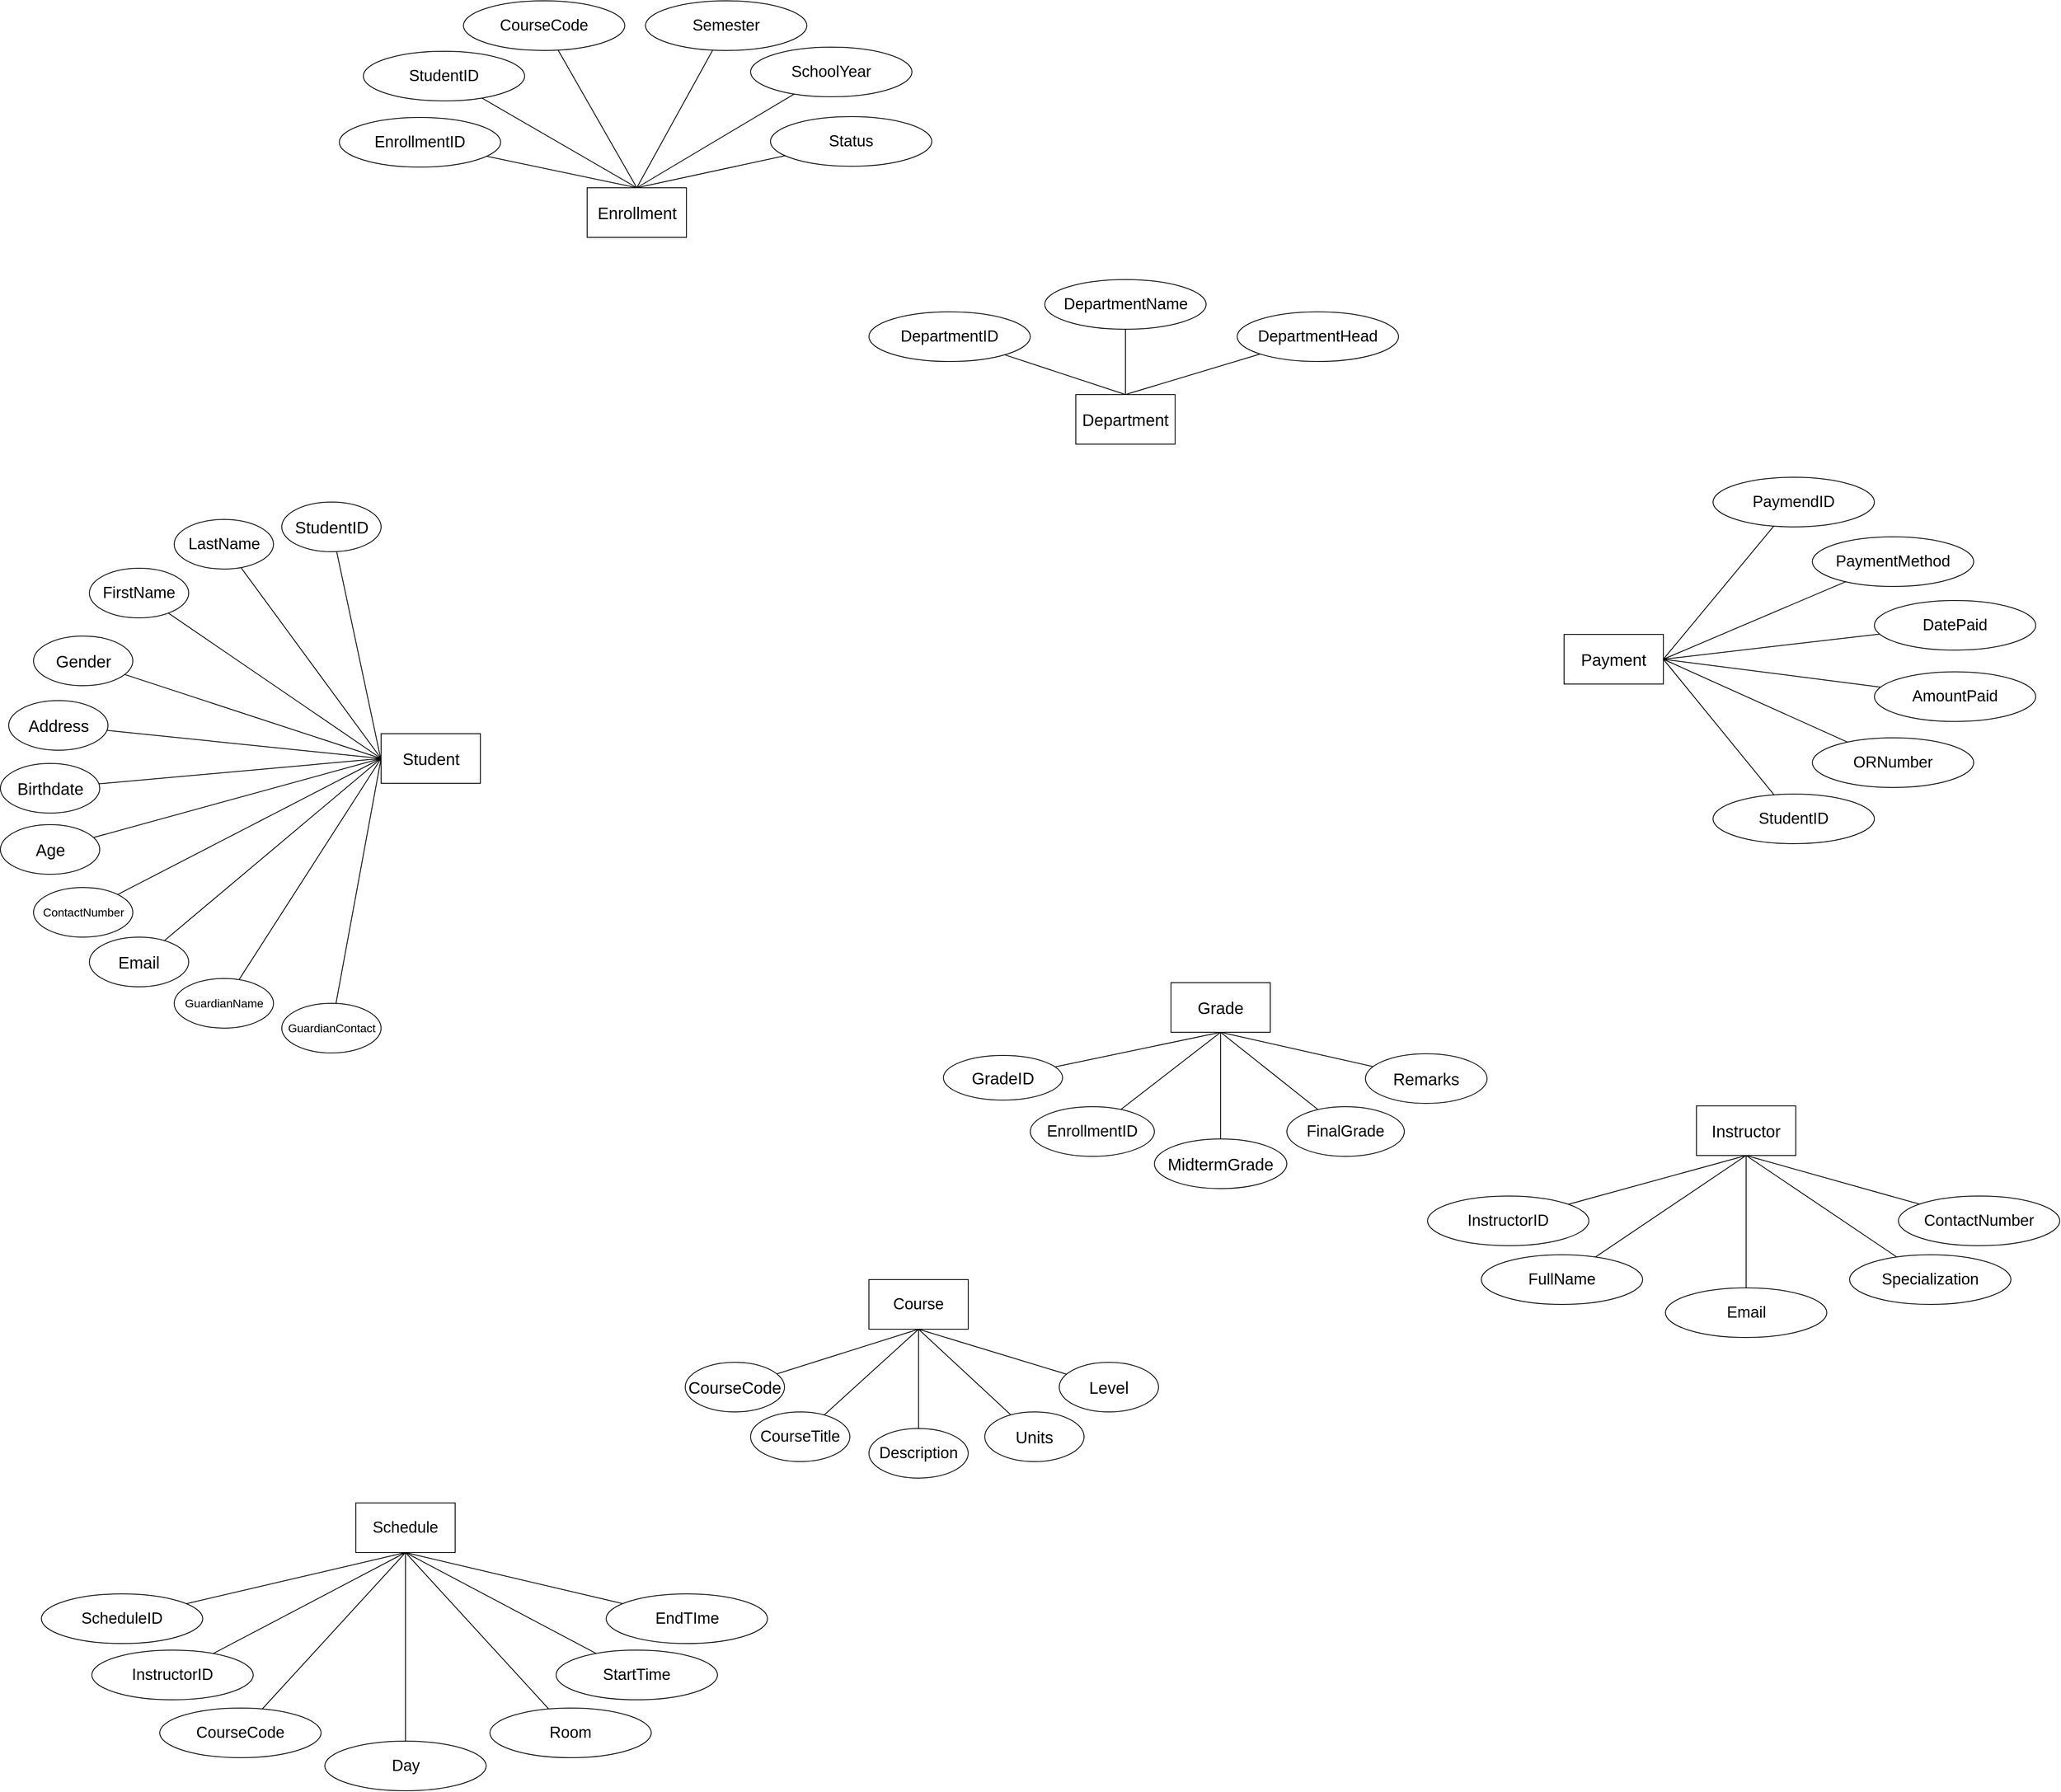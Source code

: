 <mxfile version="28.2.2">
  <diagram name="Page-1" id="AGJRzT_OhnzU_PfbtV0n">
    <mxGraphModel dx="3784" dy="2338" grid="1" gridSize="10" guides="1" tooltips="1" connect="1" arrows="1" fold="1" page="1" pageScale="1" pageWidth="850" pageHeight="1100" math="0" shadow="0">
      <root>
        <mxCell id="0" />
        <mxCell id="1" parent="0" />
        <mxCell id="HV2ZFBBPWrTVuAOWlXsi-6" value="Payment" style="rounded=0;whiteSpace=wrap;html=1;fontSize=20;" parent="1" vertex="1">
          <mxGeometry x="820" y="130" width="120" height="60" as="geometry" />
        </mxCell>
        <mxCell id="HV2ZFBBPWrTVuAOWlXsi-8" value="Grade" style="rounded=0;whiteSpace=wrap;html=1;fontSize=20;" parent="1" vertex="1">
          <mxGeometry x="345" y="551" width="120" height="60" as="geometry" />
        </mxCell>
        <mxCell id="78UuznA5aA8SNeWMlHvX-40" style="edgeStyle=none;curved=1;rounded=0;orthogonalLoop=1;jettySize=auto;html=1;entryX=1;entryY=0.5;entryDx=0;entryDy=0;fontSize=12;startSize=8;endSize=8;endArrow=none;endFill=0;" edge="1" parent="1" source="VZnbxfNPQ8UnDCiT-unX-41" target="HV2ZFBBPWrTVuAOWlXsi-6">
          <mxGeometry relative="1" as="geometry" />
        </mxCell>
        <mxCell id="VZnbxfNPQ8UnDCiT-unX-41" value="StudentID" style="ellipse;whiteSpace=wrap;html=1;fontSize=19;" parent="1" vertex="1">
          <mxGeometry x="1000" y="323" width="195" height="60" as="geometry" />
        </mxCell>
        <mxCell id="78UuznA5aA8SNeWMlHvX-45" style="edgeStyle=none;curved=1;rounded=0;orthogonalLoop=1;jettySize=auto;html=1;entryX=1;entryY=0.5;entryDx=0;entryDy=0;fontSize=12;startSize=8;endSize=8;endArrow=none;endFill=0;" edge="1" parent="1" source="VZnbxfNPQ8UnDCiT-unX-42" target="HV2ZFBBPWrTVuAOWlXsi-6">
          <mxGeometry relative="1" as="geometry" />
        </mxCell>
        <mxCell id="VZnbxfNPQ8UnDCiT-unX-42" value="PaymendID" style="ellipse;whiteSpace=wrap;html=1;fontSize=19;" parent="1" vertex="1">
          <mxGeometry x="1000" y="-60" width="195" height="60" as="geometry" />
        </mxCell>
        <mxCell id="78UuznA5aA8SNeWMlHvX-41" style="edgeStyle=none;curved=1;rounded=0;orthogonalLoop=1;jettySize=auto;html=1;entryX=1;entryY=0.5;entryDx=0;entryDy=0;fontSize=12;startSize=8;endSize=8;endArrow=none;endFill=0;" edge="1" parent="1" source="VZnbxfNPQ8UnDCiT-unX-43" target="HV2ZFBBPWrTVuAOWlXsi-6">
          <mxGeometry relative="1" as="geometry" />
        </mxCell>
        <mxCell id="VZnbxfNPQ8UnDCiT-unX-43" value="ORNumber" style="ellipse;whiteSpace=wrap;html=1;fontSize=19;" parent="1" vertex="1">
          <mxGeometry x="1120" y="255" width="195" height="60" as="geometry" />
        </mxCell>
        <mxCell id="78UuznA5aA8SNeWMlHvX-43" style="edgeStyle=none;curved=1;rounded=0;orthogonalLoop=1;jettySize=auto;html=1;entryX=1;entryY=0.5;entryDx=0;entryDy=0;fontSize=12;startSize=8;endSize=8;endArrow=none;endFill=0;" edge="1" parent="1" source="VZnbxfNPQ8UnDCiT-unX-44" target="HV2ZFBBPWrTVuAOWlXsi-6">
          <mxGeometry relative="1" as="geometry" />
        </mxCell>
        <mxCell id="VZnbxfNPQ8UnDCiT-unX-44" value="DatePaid" style="ellipse;whiteSpace=wrap;html=1;fontSize=19;" parent="1" vertex="1">
          <mxGeometry x="1195" y="89" width="195" height="60" as="geometry" />
        </mxCell>
        <mxCell id="78UuznA5aA8SNeWMlHvX-42" style="edgeStyle=none;curved=1;rounded=0;orthogonalLoop=1;jettySize=auto;html=1;entryX=1;entryY=0.5;entryDx=0;entryDy=0;fontSize=12;startSize=8;endSize=8;endArrow=none;endFill=0;" edge="1" parent="1" source="VZnbxfNPQ8UnDCiT-unX-45" target="HV2ZFBBPWrTVuAOWlXsi-6">
          <mxGeometry relative="1" as="geometry" />
        </mxCell>
        <mxCell id="VZnbxfNPQ8UnDCiT-unX-45" value="AmountPaid" style="ellipse;whiteSpace=wrap;html=1;fontSize=19;" parent="1" vertex="1">
          <mxGeometry x="1195" y="175.25" width="195" height="60" as="geometry" />
        </mxCell>
        <mxCell id="78UuznA5aA8SNeWMlHvX-44" style="edgeStyle=none;curved=1;rounded=0;orthogonalLoop=1;jettySize=auto;html=1;entryX=1;entryY=0.5;entryDx=0;entryDy=0;fontSize=12;startSize=8;endSize=8;endArrow=none;endFill=0;" edge="1" parent="1" source="VZnbxfNPQ8UnDCiT-unX-56" target="HV2ZFBBPWrTVuAOWlXsi-6">
          <mxGeometry relative="1" as="geometry" />
        </mxCell>
        <mxCell id="VZnbxfNPQ8UnDCiT-unX-56" value="PaymentMethod" style="ellipse;whiteSpace=wrap;html=1;fontSize=19;" parent="1" vertex="1">
          <mxGeometry x="1120" y="12" width="195" height="60" as="geometry" />
        </mxCell>
        <mxCell id="78UuznA5aA8SNeWMlHvX-54" style="edgeStyle=none;curved=1;rounded=0;orthogonalLoop=1;jettySize=auto;html=1;entryX=0.5;entryY=1;entryDx=0;entryDy=0;fontSize=12;startSize=8;endSize=8;endArrow=none;endFill=0;" edge="1" parent="1" source="VZnbxfNPQ8UnDCiT-unX-77" target="HV2ZFBBPWrTVuAOWlXsi-8">
          <mxGeometry relative="1" as="geometry" />
        </mxCell>
        <mxCell id="VZnbxfNPQ8UnDCiT-unX-77" value="EnrollmentID" style="ellipse;whiteSpace=wrap;html=1;fontSize=19;" parent="1" vertex="1">
          <mxGeometry x="175" y="701" width="150" height="60" as="geometry" />
        </mxCell>
        <mxCell id="78UuznA5aA8SNeWMlHvX-56" style="edgeStyle=none;curved=1;rounded=0;orthogonalLoop=1;jettySize=auto;html=1;entryX=0.5;entryY=1;entryDx=0;entryDy=0;fontSize=12;startSize=8;endSize=8;endArrow=none;endFill=0;" edge="1" parent="1" source="VZnbxfNPQ8UnDCiT-unX-78" target="HV2ZFBBPWrTVuAOWlXsi-8">
          <mxGeometry relative="1" as="geometry" />
        </mxCell>
        <mxCell id="VZnbxfNPQ8UnDCiT-unX-78" value="FinalGrade" style="ellipse;whiteSpace=wrap;html=1;fontSize=19;" parent="1" vertex="1">
          <mxGeometry x="485" y="701" width="142" height="60" as="geometry" />
        </mxCell>
        <mxCell id="78UuznA5aA8SNeWMlHvX-53" style="edgeStyle=none;curved=1;rounded=0;orthogonalLoop=1;jettySize=auto;html=1;entryX=0.5;entryY=1;entryDx=0;entryDy=0;fontSize=12;startSize=8;endSize=8;endArrow=none;endFill=0;" edge="1" parent="1" source="VZnbxfNPQ8UnDCiT-unX-79" target="HV2ZFBBPWrTVuAOWlXsi-8">
          <mxGeometry relative="1" as="geometry" />
        </mxCell>
        <mxCell id="VZnbxfNPQ8UnDCiT-unX-79" value="GradeID" style="ellipse;whiteSpace=wrap;html=1;fontSize=20;" parent="1" vertex="1">
          <mxGeometry x="70" y="639" width="144" height="54" as="geometry" />
        </mxCell>
        <mxCell id="78UuznA5aA8SNeWMlHvX-55" style="edgeStyle=none;curved=1;rounded=0;orthogonalLoop=1;jettySize=auto;html=1;entryX=0.5;entryY=1;entryDx=0;entryDy=0;fontSize=12;startSize=8;endSize=8;endArrow=none;endFill=0;" edge="1" parent="1" source="VZnbxfNPQ8UnDCiT-unX-80" target="HV2ZFBBPWrTVuAOWlXsi-8">
          <mxGeometry relative="1" as="geometry" />
        </mxCell>
        <mxCell id="VZnbxfNPQ8UnDCiT-unX-80" value="MidtermGrade" style="ellipse;whiteSpace=wrap;html=1;fontSize=20;" parent="1" vertex="1">
          <mxGeometry x="325" y="740" width="160" height="60" as="geometry" />
        </mxCell>
        <mxCell id="78UuznA5aA8SNeWMlHvX-57" style="edgeStyle=none;curved=1;rounded=0;orthogonalLoop=1;jettySize=auto;html=1;entryX=0.5;entryY=1;entryDx=0;entryDy=0;fontSize=12;startSize=8;endSize=8;endArrow=none;endFill=0;" edge="1" parent="1" source="VZnbxfNPQ8UnDCiT-unX-81" target="HV2ZFBBPWrTVuAOWlXsi-8">
          <mxGeometry relative="1" as="geometry" />
        </mxCell>
        <mxCell id="VZnbxfNPQ8UnDCiT-unX-81" value="Remarks" style="ellipse;whiteSpace=wrap;html=1;fontSize=20;" parent="1" vertex="1">
          <mxGeometry x="580" y="637" width="147" height="60" as="geometry" />
        </mxCell>
        <mxCell id="VZnbxfNPQ8UnDCiT-unX-2" value="Schedule" style="rounded=0;whiteSpace=wrap;html=1;fontSize=19;" parent="1" vertex="1">
          <mxGeometry x="-640" y="1180" width="120" height="60" as="geometry" />
        </mxCell>
        <mxCell id="78UuznA5aA8SNeWMlHvX-18" style="edgeStyle=none;curved=1;rounded=0;orthogonalLoop=1;jettySize=auto;html=1;fontSize=12;startSize=8;endSize=8;entryX=0.5;entryY=1;entryDx=0;entryDy=0;endArrow=none;endFill=0;" edge="1" parent="1" source="VZnbxfNPQ8UnDCiT-unX-60" target="VZnbxfNPQ8UnDCiT-unX-2">
          <mxGeometry relative="1" as="geometry">
            <mxPoint x="-630" y="1360" as="targetPoint" />
          </mxGeometry>
        </mxCell>
        <mxCell id="VZnbxfNPQ8UnDCiT-unX-60" value="CourseCode" style="ellipse;whiteSpace=wrap;html=1;fontSize=19;" parent="1" vertex="1">
          <mxGeometry x="-877" y="1428" width="195" height="60" as="geometry" />
        </mxCell>
        <mxCell id="78UuznA5aA8SNeWMlHvX-16" style="edgeStyle=none;curved=1;rounded=0;orthogonalLoop=1;jettySize=auto;html=1;entryX=0.5;entryY=1;entryDx=0;entryDy=0;fontSize=12;startSize=8;endSize=8;endArrow=none;endFill=0;" edge="1" parent="1" source="VZnbxfNPQ8UnDCiT-unX-61" target="VZnbxfNPQ8UnDCiT-unX-2">
          <mxGeometry relative="1" as="geometry" />
        </mxCell>
        <mxCell id="VZnbxfNPQ8UnDCiT-unX-61" value="ScheduleID" style="ellipse;whiteSpace=wrap;html=1;fontSize=19;" parent="1" vertex="1">
          <mxGeometry x="-1020" y="1290" width="195" height="60" as="geometry" />
        </mxCell>
        <mxCell id="78UuznA5aA8SNeWMlHvX-17" style="edgeStyle=none;curved=1;rounded=0;orthogonalLoop=1;jettySize=auto;html=1;entryX=0.5;entryY=1;entryDx=0;entryDy=0;fontSize=12;startSize=8;endSize=8;endArrow=none;endFill=0;" edge="1" parent="1" source="VZnbxfNPQ8UnDCiT-unX-62" target="VZnbxfNPQ8UnDCiT-unX-2">
          <mxGeometry relative="1" as="geometry" />
        </mxCell>
        <mxCell id="VZnbxfNPQ8UnDCiT-unX-62" value="InstructorID" style="ellipse;whiteSpace=wrap;html=1;fontSize=19;" parent="1" vertex="1">
          <mxGeometry x="-959" y="1358" width="195" height="60" as="geometry" />
        </mxCell>
        <mxCell id="78UuznA5aA8SNeWMlHvX-19" style="edgeStyle=none;curved=1;rounded=0;orthogonalLoop=1;jettySize=auto;html=1;entryX=0.5;entryY=1;entryDx=0;entryDy=0;fontSize=12;startSize=8;endSize=8;endArrow=none;endFill=0;" edge="1" parent="1" source="VZnbxfNPQ8UnDCiT-unX-63" target="VZnbxfNPQ8UnDCiT-unX-2">
          <mxGeometry relative="1" as="geometry" />
        </mxCell>
        <mxCell id="VZnbxfNPQ8UnDCiT-unX-63" value="Day" style="ellipse;whiteSpace=wrap;html=1;fontSize=19;" parent="1" vertex="1">
          <mxGeometry x="-677.5" y="1468" width="195" height="60" as="geometry" />
        </mxCell>
        <mxCell id="78UuznA5aA8SNeWMlHvX-20" style="edgeStyle=none;curved=1;rounded=0;orthogonalLoop=1;jettySize=auto;html=1;entryX=0.5;entryY=1;entryDx=0;entryDy=0;fontSize=12;startSize=8;endSize=8;endArrow=none;endFill=0;" edge="1" parent="1" source="VZnbxfNPQ8UnDCiT-unX-64" target="VZnbxfNPQ8UnDCiT-unX-2">
          <mxGeometry relative="1" as="geometry" />
        </mxCell>
        <mxCell id="VZnbxfNPQ8UnDCiT-unX-64" value="Room" style="ellipse;whiteSpace=wrap;html=1;fontSize=19;" parent="1" vertex="1">
          <mxGeometry x="-478" y="1428" width="195" height="60" as="geometry" />
        </mxCell>
        <mxCell id="78UuznA5aA8SNeWMlHvX-21" style="edgeStyle=none;curved=1;rounded=0;orthogonalLoop=1;jettySize=auto;html=1;entryX=0.5;entryY=1;entryDx=0;entryDy=0;fontSize=12;startSize=8;endSize=8;endArrow=none;endFill=0;" edge="1" parent="1" source="VZnbxfNPQ8UnDCiT-unX-65" target="VZnbxfNPQ8UnDCiT-unX-2">
          <mxGeometry relative="1" as="geometry" />
        </mxCell>
        <mxCell id="VZnbxfNPQ8UnDCiT-unX-65" value="StartTime" style="ellipse;whiteSpace=wrap;html=1;fontSize=19;" parent="1" vertex="1">
          <mxGeometry x="-398" y="1358" width="195" height="60" as="geometry" />
        </mxCell>
        <mxCell id="78UuznA5aA8SNeWMlHvX-22" style="edgeStyle=none;curved=1;rounded=0;orthogonalLoop=1;jettySize=auto;html=1;entryX=0.5;entryY=1;entryDx=0;entryDy=0;fontSize=12;startSize=8;endSize=8;endArrow=none;endFill=0;" edge="1" parent="1" source="VZnbxfNPQ8UnDCiT-unX-74" target="VZnbxfNPQ8UnDCiT-unX-2">
          <mxGeometry relative="1" as="geometry" />
        </mxCell>
        <mxCell id="VZnbxfNPQ8UnDCiT-unX-74" value="EndTIme" style="ellipse;whiteSpace=wrap;html=1;fontSize=19;" parent="1" vertex="1">
          <mxGeometry x="-337.5" y="1290" width="195" height="60" as="geometry" />
        </mxCell>
        <mxCell id="78UuznA5aA8SNeWMlHvX-23" value="" style="group" vertex="1" connectable="0" parent="1">
          <mxGeometry x="-1069.5" y="-30" width="580" height="666" as="geometry" />
        </mxCell>
        <mxCell id="HV2ZFBBPWrTVuAOWlXsi-1" value="Student" style="rounded=0;whiteSpace=wrap;html=1;fontSize=20;" parent="78UuznA5aA8SNeWMlHvX-23" vertex="1">
          <mxGeometry x="460" y="280" width="120" height="60" as="geometry" />
        </mxCell>
        <mxCell id="VZnbxfNPQ8UnDCiT-unX-3" value="StudentID" style="ellipse;whiteSpace=wrap;html=1;fontSize=20;" parent="78UuznA5aA8SNeWMlHvX-23" vertex="1">
          <mxGeometry x="340" width="120" height="60" as="geometry" />
        </mxCell>
        <mxCell id="VZnbxfNPQ8UnDCiT-unX-4" value="FirstName" style="ellipse;whiteSpace=wrap;html=1;fontSize=19;" parent="78UuznA5aA8SNeWMlHvX-23" vertex="1">
          <mxGeometry x="107.5" y="80" width="120" height="60" as="geometry" />
        </mxCell>
        <mxCell id="VZnbxfNPQ8UnDCiT-unX-5" value="LastName" style="ellipse;whiteSpace=wrap;html=1;fontSize=19;" parent="78UuznA5aA8SNeWMlHvX-23" vertex="1">
          <mxGeometry x="210" y="21" width="120" height="60" as="geometry" />
        </mxCell>
        <mxCell id="VZnbxfNPQ8UnDCiT-unX-8" value="Birthdate" style="ellipse;whiteSpace=wrap;html=1;fontSize=20;" parent="78UuznA5aA8SNeWMlHvX-23" vertex="1">
          <mxGeometry y="316" width="120" height="60" as="geometry" />
        </mxCell>
        <mxCell id="VZnbxfNPQ8UnDCiT-unX-9" value="Age" style="ellipse;whiteSpace=wrap;html=1;fontSize=20;" parent="78UuznA5aA8SNeWMlHvX-23" vertex="1">
          <mxGeometry y="390" width="120" height="60" as="geometry" />
        </mxCell>
        <mxCell id="VZnbxfNPQ8UnDCiT-unX-10" value="ContactNumber" style="ellipse;whiteSpace=wrap;html=1;fontSize=14;" parent="78UuznA5aA8SNeWMlHvX-23" vertex="1">
          <mxGeometry x="40" y="466" width="120" height="60" as="geometry" />
        </mxCell>
        <mxCell id="VZnbxfNPQ8UnDCiT-unX-11" value="Email" style="ellipse;whiteSpace=wrap;html=1;fontSize=20;" parent="78UuznA5aA8SNeWMlHvX-23" vertex="1">
          <mxGeometry x="107.5" y="526" width="120" height="60" as="geometry" />
        </mxCell>
        <mxCell id="VZnbxfNPQ8UnDCiT-unX-12" value="Address" style="ellipse;whiteSpace=wrap;html=1;fontSize=20;" parent="78UuznA5aA8SNeWMlHvX-23" vertex="1">
          <mxGeometry x="10" y="240" width="120" height="60" as="geometry" />
        </mxCell>
        <mxCell id="VZnbxfNPQ8UnDCiT-unX-13" value="GuardianContact" style="ellipse;whiteSpace=wrap;html=1;fontSize=14;" parent="78UuznA5aA8SNeWMlHvX-23" vertex="1">
          <mxGeometry x="340" y="606" width="120" height="60" as="geometry" />
        </mxCell>
        <mxCell id="VZnbxfNPQ8UnDCiT-unX-14" value="GuardianName" style="ellipse;whiteSpace=wrap;html=1;fontSize=14;" parent="78UuznA5aA8SNeWMlHvX-23" vertex="1">
          <mxGeometry x="210" y="576" width="120" height="60" as="geometry" />
        </mxCell>
        <mxCell id="VZnbxfNPQ8UnDCiT-unX-19" value="Gender" style="ellipse;whiteSpace=wrap;html=1;fontSize=20;" parent="78UuznA5aA8SNeWMlHvX-23" vertex="1">
          <mxGeometry x="40" y="162" width="120" height="60" as="geometry" />
        </mxCell>
        <mxCell id="VZnbxfNPQ8UnDCiT-unX-83" style="rounded=0;orthogonalLoop=1;jettySize=auto;html=1;endArrow=none;endFill=0;entryX=-0.003;entryY=0.51;entryDx=0;entryDy=0;entryPerimeter=0;" parent="78UuznA5aA8SNeWMlHvX-23" source="VZnbxfNPQ8UnDCiT-unX-3" target="HV2ZFBBPWrTVuAOWlXsi-1" edge="1">
          <mxGeometry relative="1" as="geometry">
            <mxPoint x="280" y="320" as="targetPoint" />
          </mxGeometry>
        </mxCell>
        <mxCell id="VZnbxfNPQ8UnDCiT-unX-84" style="rounded=0;orthogonalLoop=1;jettySize=auto;html=1;entryX=0;entryY=0.5;entryDx=0;entryDy=0;endArrow=none;endFill=0;" parent="78UuznA5aA8SNeWMlHvX-23" source="VZnbxfNPQ8UnDCiT-unX-4" target="HV2ZFBBPWrTVuAOWlXsi-1" edge="1">
          <mxGeometry relative="1" as="geometry" />
        </mxCell>
        <mxCell id="VZnbxfNPQ8UnDCiT-unX-85" style="rounded=0;orthogonalLoop=1;jettySize=auto;html=1;entryX=0;entryY=0.5;entryDx=0;entryDy=0;endArrow=none;endFill=0;" parent="78UuznA5aA8SNeWMlHvX-23" source="VZnbxfNPQ8UnDCiT-unX-5" target="HV2ZFBBPWrTVuAOWlXsi-1" edge="1">
          <mxGeometry relative="1" as="geometry" />
        </mxCell>
        <mxCell id="78UuznA5aA8SNeWMlHvX-7" style="edgeStyle=none;curved=1;rounded=0;orthogonalLoop=1;jettySize=auto;html=1;entryX=0;entryY=0.5;entryDx=0;entryDy=0;fontSize=12;startSize=8;endSize=8;endArrow=none;endFill=0;" edge="1" parent="78UuznA5aA8SNeWMlHvX-23" source="VZnbxfNPQ8UnDCiT-unX-8" target="HV2ZFBBPWrTVuAOWlXsi-1">
          <mxGeometry relative="1" as="geometry" />
        </mxCell>
        <mxCell id="78UuznA5aA8SNeWMlHvX-8" style="edgeStyle=none;curved=1;rounded=0;orthogonalLoop=1;jettySize=auto;html=1;fontSize=12;startSize=8;endSize=8;entryX=0;entryY=0.5;entryDx=0;entryDy=0;endArrow=none;endFill=0;" edge="1" parent="78UuznA5aA8SNeWMlHvX-23" source="VZnbxfNPQ8UnDCiT-unX-9" target="HV2ZFBBPWrTVuAOWlXsi-1">
          <mxGeometry relative="1" as="geometry">
            <mxPoint x="400" y="310" as="targetPoint" />
          </mxGeometry>
        </mxCell>
        <mxCell id="78UuznA5aA8SNeWMlHvX-9" style="edgeStyle=none;curved=1;rounded=0;orthogonalLoop=1;jettySize=auto;html=1;fontSize=12;startSize=8;endSize=8;entryX=0;entryY=0.5;entryDx=0;entryDy=0;endArrow=none;endFill=0;" edge="1" parent="78UuznA5aA8SNeWMlHvX-23" source="VZnbxfNPQ8UnDCiT-unX-10" target="HV2ZFBBPWrTVuAOWlXsi-1">
          <mxGeometry relative="1" as="geometry">
            <mxPoint x="400" y="310" as="targetPoint" />
          </mxGeometry>
        </mxCell>
        <mxCell id="78UuznA5aA8SNeWMlHvX-10" style="edgeStyle=none;curved=1;rounded=0;orthogonalLoop=1;jettySize=auto;html=1;entryX=0;entryY=0.5;entryDx=0;entryDy=0;fontSize=12;startSize=8;endSize=8;endArrow=none;endFill=0;" edge="1" parent="78UuznA5aA8SNeWMlHvX-23" source="VZnbxfNPQ8UnDCiT-unX-11" target="HV2ZFBBPWrTVuAOWlXsi-1">
          <mxGeometry relative="1" as="geometry" />
        </mxCell>
        <mxCell id="78UuznA5aA8SNeWMlHvX-4" style="edgeStyle=none;curved=1;rounded=0;orthogonalLoop=1;jettySize=auto;html=1;entryX=0;entryY=0.5;entryDx=0;entryDy=0;fontSize=12;startSize=8;endSize=8;endArrow=none;endFill=0;" edge="1" parent="78UuznA5aA8SNeWMlHvX-23" source="VZnbxfNPQ8UnDCiT-unX-12" target="HV2ZFBBPWrTVuAOWlXsi-1">
          <mxGeometry relative="1" as="geometry" />
        </mxCell>
        <mxCell id="78UuznA5aA8SNeWMlHvX-14" style="edgeStyle=none;curved=1;rounded=0;orthogonalLoop=1;jettySize=auto;html=1;fontSize=12;startSize=8;endSize=8;entryX=0;entryY=0.5;entryDx=0;entryDy=0;endArrow=none;endFill=0;" edge="1" parent="78UuznA5aA8SNeWMlHvX-23" source="VZnbxfNPQ8UnDCiT-unX-13" target="HV2ZFBBPWrTVuAOWlXsi-1">
          <mxGeometry relative="1" as="geometry">
            <mxPoint x="450" y="380" as="targetPoint" />
          </mxGeometry>
        </mxCell>
        <mxCell id="78UuznA5aA8SNeWMlHvX-11" style="edgeStyle=none;curved=1;rounded=0;orthogonalLoop=1;jettySize=auto;html=1;fontSize=12;startSize=8;endSize=8;entryX=0;entryY=0.5;entryDx=0;entryDy=0;endArrow=none;endFill=0;" edge="1" parent="78UuznA5aA8SNeWMlHvX-23" source="VZnbxfNPQ8UnDCiT-unX-14" target="HV2ZFBBPWrTVuAOWlXsi-1">
          <mxGeometry relative="1" as="geometry">
            <mxPoint x="440" y="310" as="targetPoint" />
          </mxGeometry>
        </mxCell>
        <mxCell id="VZnbxfNPQ8UnDCiT-unX-86" style="rounded=0;orthogonalLoop=1;jettySize=auto;html=1;entryX=0;entryY=0.5;entryDx=0;entryDy=0;endArrow=none;endFill=0;" parent="78UuznA5aA8SNeWMlHvX-23" source="VZnbxfNPQ8UnDCiT-unX-19" target="HV2ZFBBPWrTVuAOWlXsi-1" edge="1">
          <mxGeometry relative="1" as="geometry" />
        </mxCell>
        <mxCell id="HV2ZFBBPWrTVuAOWlXsi-9" value="Enrollment" style="rounded=0;whiteSpace=wrap;html=1;fontSize=20;" parent="1" vertex="1">
          <mxGeometry x="-360.5" y="-410" width="120" height="60" as="geometry" />
        </mxCell>
        <mxCell id="78UuznA5aA8SNeWMlHvX-25" style="edgeStyle=none;curved=1;rounded=0;orthogonalLoop=1;jettySize=auto;html=1;fontSize=12;startSize=8;endSize=8;entryX=0.5;entryY=0;entryDx=0;entryDy=0;endArrow=none;endFill=0;" edge="1" parent="1" source="VZnbxfNPQ8UnDCiT-unX-35" target="HV2ZFBBPWrTVuAOWlXsi-9">
          <mxGeometry relative="1" as="geometry">
            <mxPoint x="-340" y="-510" as="targetPoint" />
          </mxGeometry>
        </mxCell>
        <mxCell id="VZnbxfNPQ8UnDCiT-unX-35" value="StudentID" style="ellipse;whiteSpace=wrap;html=1;fontSize=19;" parent="1" vertex="1">
          <mxGeometry x="-631" y="-575" width="195" height="60" as="geometry" />
        </mxCell>
        <mxCell id="78UuznA5aA8SNeWMlHvX-24" style="edgeStyle=none;curved=1;rounded=0;orthogonalLoop=1;jettySize=auto;html=1;entryX=0.5;entryY=0;entryDx=0;entryDy=0;fontSize=12;startSize=8;endSize=8;endArrow=none;endFill=0;" edge="1" parent="1" source="VZnbxfNPQ8UnDCiT-unX-36" target="HV2ZFBBPWrTVuAOWlXsi-9">
          <mxGeometry relative="1" as="geometry" />
        </mxCell>
        <mxCell id="VZnbxfNPQ8UnDCiT-unX-36" value="EnrollmentID" style="ellipse;whiteSpace=wrap;html=1;fontSize=19;" parent="1" vertex="1">
          <mxGeometry x="-660" y="-495" width="195" height="60" as="geometry" />
        </mxCell>
        <mxCell id="78UuznA5aA8SNeWMlHvX-26" style="edgeStyle=none;curved=1;rounded=0;orthogonalLoop=1;jettySize=auto;html=1;entryX=0.5;entryY=0;entryDx=0;entryDy=0;fontSize=12;startSize=8;endSize=8;endArrow=none;endFill=0;" edge="1" parent="1" source="VZnbxfNPQ8UnDCiT-unX-37" target="HV2ZFBBPWrTVuAOWlXsi-9">
          <mxGeometry relative="1" as="geometry" />
        </mxCell>
        <mxCell id="VZnbxfNPQ8UnDCiT-unX-37" value="CourseCode" style="ellipse;whiteSpace=wrap;html=1;fontSize=19;" parent="1" vertex="1">
          <mxGeometry x="-510" y="-636" width="195" height="60" as="geometry" />
        </mxCell>
        <mxCell id="78UuznA5aA8SNeWMlHvX-28" style="edgeStyle=none;curved=1;rounded=0;orthogonalLoop=1;jettySize=auto;html=1;fontSize=12;startSize=8;endSize=8;entryX=0.5;entryY=0;entryDx=0;entryDy=0;endArrow=none;endFill=0;" edge="1" parent="1" source="VZnbxfNPQ8UnDCiT-unX-38" target="HV2ZFBBPWrTVuAOWlXsi-9">
          <mxGeometry relative="1" as="geometry">
            <mxPoint x="-240" y="-440" as="targetPoint" />
          </mxGeometry>
        </mxCell>
        <mxCell id="VZnbxfNPQ8UnDCiT-unX-38" value="SchoolYear" style="ellipse;whiteSpace=wrap;html=1;fontSize=19;" parent="1" vertex="1">
          <mxGeometry x="-163" y="-580" width="195" height="60" as="geometry" />
        </mxCell>
        <mxCell id="78UuznA5aA8SNeWMlHvX-27" style="edgeStyle=none;curved=1;rounded=0;orthogonalLoop=1;jettySize=auto;html=1;fontSize=12;startSize=8;endSize=8;entryX=0.5;entryY=0;entryDx=0;entryDy=0;endArrow=none;endFill=0;" edge="1" parent="1" source="VZnbxfNPQ8UnDCiT-unX-39" target="HV2ZFBBPWrTVuAOWlXsi-9">
          <mxGeometry relative="1" as="geometry">
            <mxPoint x="-290.0" y="-430.0" as="targetPoint" />
          </mxGeometry>
        </mxCell>
        <mxCell id="VZnbxfNPQ8UnDCiT-unX-39" value="Semester" style="ellipse;whiteSpace=wrap;html=1;fontSize=19;" parent="1" vertex="1">
          <mxGeometry x="-290" y="-636" width="195" height="60" as="geometry" />
        </mxCell>
        <mxCell id="78UuznA5aA8SNeWMlHvX-29" style="edgeStyle=none;curved=1;rounded=0;orthogonalLoop=1;jettySize=auto;html=1;fontSize=12;startSize=8;endSize=8;entryX=0.5;entryY=0;entryDx=0;entryDy=0;endArrow=none;endFill=0;" edge="1" parent="1" source="VZnbxfNPQ8UnDCiT-unX-40" target="HV2ZFBBPWrTVuAOWlXsi-9">
          <mxGeometry relative="1" as="geometry">
            <mxPoint x="-220" y="-420" as="targetPoint" />
          </mxGeometry>
        </mxCell>
        <mxCell id="VZnbxfNPQ8UnDCiT-unX-40" value="Status" style="ellipse;whiteSpace=wrap;html=1;fontSize=19;" parent="1" vertex="1">
          <mxGeometry x="-139" y="-496" width="195" height="60" as="geometry" />
        </mxCell>
        <mxCell id="HV2ZFBBPWrTVuAOWlXsi-3" value="Department" style="rounded=0;whiteSpace=wrap;html=1;fontSize=20;" parent="1" vertex="1">
          <mxGeometry x="230" y="-160" width="120" height="60" as="geometry" />
        </mxCell>
        <mxCell id="78UuznA5aA8SNeWMlHvX-31" style="edgeStyle=none;curved=1;rounded=0;orthogonalLoop=1;jettySize=auto;html=1;fontSize=12;startSize=8;endSize=8;entryX=0.5;entryY=0;entryDx=0;entryDy=0;endArrow=none;endFill=0;" edge="1" parent="1" source="VZnbxfNPQ8UnDCiT-unX-25" target="HV2ZFBBPWrTVuAOWlXsi-3">
          <mxGeometry relative="1" as="geometry">
            <mxPoint x="310" y="-200" as="targetPoint" />
          </mxGeometry>
        </mxCell>
        <mxCell id="VZnbxfNPQ8UnDCiT-unX-25" value="DepartmentName" style="ellipse;whiteSpace=wrap;html=1;fontSize=19;" parent="1" vertex="1">
          <mxGeometry x="192.5" y="-299" width="195" height="60" as="geometry" />
        </mxCell>
        <mxCell id="78UuznA5aA8SNeWMlHvX-30" style="edgeStyle=none;curved=1;rounded=0;orthogonalLoop=1;jettySize=auto;html=1;entryX=0.5;entryY=0;entryDx=0;entryDy=0;fontSize=12;startSize=8;endSize=8;endArrow=none;endFill=0;" edge="1" parent="1" source="VZnbxfNPQ8UnDCiT-unX-28" target="HV2ZFBBPWrTVuAOWlXsi-3">
          <mxGeometry relative="1" as="geometry" />
        </mxCell>
        <mxCell id="VZnbxfNPQ8UnDCiT-unX-28" value="DepartmentID" style="ellipse;whiteSpace=wrap;html=1;fontSize=19;" parent="1" vertex="1">
          <mxGeometry x="-20" y="-260" width="195" height="60" as="geometry" />
        </mxCell>
        <mxCell id="78UuznA5aA8SNeWMlHvX-32" style="edgeStyle=none;curved=1;rounded=0;orthogonalLoop=1;jettySize=auto;html=1;entryX=0.5;entryY=0;entryDx=0;entryDy=0;fontSize=12;startSize=8;endSize=8;endArrow=none;endFill=0;" edge="1" parent="1" source="VZnbxfNPQ8UnDCiT-unX-29" target="HV2ZFBBPWrTVuAOWlXsi-3">
          <mxGeometry relative="1" as="geometry" />
        </mxCell>
        <mxCell id="VZnbxfNPQ8UnDCiT-unX-29" value="DepartmentHead" style="ellipse;whiteSpace=wrap;html=1;fontSize=19;" parent="1" vertex="1">
          <mxGeometry x="425" y="-260" width="195" height="60" as="geometry" />
        </mxCell>
        <mxCell id="78UuznA5aA8SNeWMlHvX-38" value="" style="group" vertex="1" connectable="0" parent="1">
          <mxGeometry x="655" y="700" width="764" height="280" as="geometry" />
        </mxCell>
        <mxCell id="HV2ZFBBPWrTVuAOWlXsi-4" value="Instructor" style="rounded=0;whiteSpace=wrap;html=1;fontSize=20;" parent="78UuznA5aA8SNeWMlHvX-38" vertex="1">
          <mxGeometry x="325" width="120" height="60" as="geometry" />
        </mxCell>
        <mxCell id="VZnbxfNPQ8UnDCiT-unX-30" value="FullName" style="ellipse;whiteSpace=wrap;html=1;fontSize=19;" parent="78UuznA5aA8SNeWMlHvX-38" vertex="1">
          <mxGeometry x="65" y="180" width="195" height="60" as="geometry" />
        </mxCell>
        <mxCell id="VZnbxfNPQ8UnDCiT-unX-31" value="InstructorID" style="ellipse;whiteSpace=wrap;html=1;fontSize=19;" parent="78UuznA5aA8SNeWMlHvX-38" vertex="1">
          <mxGeometry y="109" width="195" height="60" as="geometry" />
        </mxCell>
        <mxCell id="VZnbxfNPQ8UnDCiT-unX-32" value="Email" style="ellipse;whiteSpace=wrap;html=1;fontSize=19;" parent="78UuznA5aA8SNeWMlHvX-38" vertex="1">
          <mxGeometry x="287.5" y="220" width="195" height="60" as="geometry" />
        </mxCell>
        <mxCell id="VZnbxfNPQ8UnDCiT-unX-33" value="ContactNumber" style="ellipse;whiteSpace=wrap;html=1;fontSize=19;" parent="78UuznA5aA8SNeWMlHvX-38" vertex="1">
          <mxGeometry x="569" y="109" width="195" height="60" as="geometry" />
        </mxCell>
        <mxCell id="VZnbxfNPQ8UnDCiT-unX-34" value="Specialization" style="ellipse;whiteSpace=wrap;html=1;fontSize=19;" parent="78UuznA5aA8SNeWMlHvX-38" vertex="1">
          <mxGeometry x="510" y="180" width="195" height="60" as="geometry" />
        </mxCell>
        <mxCell id="78UuznA5aA8SNeWMlHvX-35" style="edgeStyle=none;curved=1;rounded=0;orthogonalLoop=1;jettySize=auto;html=1;entryX=0.5;entryY=1;entryDx=0;entryDy=0;fontSize=12;startSize=8;endSize=8;endArrow=none;endFill=0;" edge="1" parent="78UuznA5aA8SNeWMlHvX-38" source="VZnbxfNPQ8UnDCiT-unX-30" target="HV2ZFBBPWrTVuAOWlXsi-4">
          <mxGeometry relative="1" as="geometry" />
        </mxCell>
        <mxCell id="78UuznA5aA8SNeWMlHvX-33" style="edgeStyle=none;curved=1;rounded=0;orthogonalLoop=1;jettySize=auto;html=1;entryX=0.5;entryY=1;entryDx=0;entryDy=0;fontSize=12;startSize=8;endSize=8;endArrow=none;endFill=0;" edge="1" parent="78UuznA5aA8SNeWMlHvX-38" source="VZnbxfNPQ8UnDCiT-unX-31" target="HV2ZFBBPWrTVuAOWlXsi-4">
          <mxGeometry relative="1" as="geometry" />
        </mxCell>
        <mxCell id="78UuznA5aA8SNeWMlHvX-37" style="edgeStyle=none;curved=1;rounded=0;orthogonalLoop=1;jettySize=auto;html=1;entryX=0.5;entryY=1;entryDx=0;entryDy=0;fontSize=12;startSize=8;endSize=8;endArrow=none;endFill=0;" edge="1" parent="78UuznA5aA8SNeWMlHvX-38" source="VZnbxfNPQ8UnDCiT-unX-32" target="HV2ZFBBPWrTVuAOWlXsi-4">
          <mxGeometry relative="1" as="geometry" />
        </mxCell>
        <mxCell id="78UuznA5aA8SNeWMlHvX-34" style="edgeStyle=none;curved=1;rounded=0;orthogonalLoop=1;jettySize=auto;html=1;fontSize=12;startSize=8;endSize=8;entryX=0.5;entryY=1;entryDx=0;entryDy=0;endArrow=none;endFill=0;" edge="1" parent="78UuznA5aA8SNeWMlHvX-38" source="VZnbxfNPQ8UnDCiT-unX-33" target="HV2ZFBBPWrTVuAOWlXsi-4">
          <mxGeometry relative="1" as="geometry">
            <mxPoint x="415" y="90" as="targetPoint" />
          </mxGeometry>
        </mxCell>
        <mxCell id="78UuznA5aA8SNeWMlHvX-36" style="edgeStyle=none;curved=1;rounded=0;orthogonalLoop=1;jettySize=auto;html=1;entryX=0.5;entryY=1;entryDx=0;entryDy=0;fontSize=12;startSize=8;endSize=8;endArrow=none;endFill=0;" edge="1" parent="78UuznA5aA8SNeWMlHvX-38" source="VZnbxfNPQ8UnDCiT-unX-34" target="HV2ZFBBPWrTVuAOWlXsi-4">
          <mxGeometry relative="1" as="geometry" />
        </mxCell>
        <mxCell id="HV2ZFBBPWrTVuAOWlXsi-2" value="Course" style="rounded=0;whiteSpace=wrap;html=1;fontSize=19;" parent="1" vertex="1">
          <mxGeometry x="-20" y="910" width="120" height="60" as="geometry" />
        </mxCell>
        <mxCell id="78UuznA5aA8SNeWMlHvX-47" style="edgeStyle=none;curved=1;rounded=0;orthogonalLoop=1;jettySize=auto;html=1;entryX=0.5;entryY=1;entryDx=0;entryDy=0;fontSize=12;startSize=8;endSize=8;endArrow=none;endFill=0;" edge="1" parent="1" source="VZnbxfNPQ8UnDCiT-unX-20" target="HV2ZFBBPWrTVuAOWlXsi-2">
          <mxGeometry relative="1" as="geometry" />
        </mxCell>
        <mxCell id="VZnbxfNPQ8UnDCiT-unX-20" value="CourseTitle" style="ellipse;whiteSpace=wrap;html=1;fontSize=19;" parent="1" vertex="1">
          <mxGeometry x="-163" y="1070" width="120" height="60" as="geometry" />
        </mxCell>
        <mxCell id="78UuznA5aA8SNeWMlHvX-48" style="edgeStyle=none;curved=1;rounded=0;orthogonalLoop=1;jettySize=auto;html=1;entryX=0.5;entryY=1;entryDx=0;entryDy=0;fontSize=12;startSize=8;endSize=8;endArrow=none;endFill=0;" edge="1" parent="1" source="VZnbxfNPQ8UnDCiT-unX-21" target="HV2ZFBBPWrTVuAOWlXsi-2">
          <mxGeometry relative="1" as="geometry" />
        </mxCell>
        <mxCell id="VZnbxfNPQ8UnDCiT-unX-21" value="Description" style="ellipse;whiteSpace=wrap;html=1;fontSize=19;" parent="1" vertex="1">
          <mxGeometry x="-20" y="1090" width="120" height="60" as="geometry" />
        </mxCell>
        <mxCell id="78UuznA5aA8SNeWMlHvX-46" style="edgeStyle=none;curved=1;rounded=0;orthogonalLoop=1;jettySize=auto;html=1;entryX=0.5;entryY=1;entryDx=0;entryDy=0;fontSize=12;startSize=8;endSize=8;endArrow=none;endFill=0;" edge="1" parent="1" source="VZnbxfNPQ8UnDCiT-unX-22" target="HV2ZFBBPWrTVuAOWlXsi-2">
          <mxGeometry relative="1" as="geometry" />
        </mxCell>
        <mxCell id="VZnbxfNPQ8UnDCiT-unX-22" value="CourseCode" style="ellipse;whiteSpace=wrap;html=1;fontSize=20;" parent="1" vertex="1">
          <mxGeometry x="-242" y="1010" width="120" height="60" as="geometry" />
        </mxCell>
        <mxCell id="78UuznA5aA8SNeWMlHvX-49" style="edgeStyle=none;curved=1;rounded=0;orthogonalLoop=1;jettySize=auto;html=1;entryX=0.5;entryY=1;entryDx=0;entryDy=0;fontSize=12;startSize=8;endSize=8;endArrow=none;endFill=0;" edge="1" parent="1" source="VZnbxfNPQ8UnDCiT-unX-23" target="HV2ZFBBPWrTVuAOWlXsi-2">
          <mxGeometry relative="1" as="geometry" />
        </mxCell>
        <mxCell id="VZnbxfNPQ8UnDCiT-unX-23" value="Units" style="ellipse;whiteSpace=wrap;html=1;fontSize=20;" parent="1" vertex="1">
          <mxGeometry x="120" y="1070" width="120" height="60" as="geometry" />
        </mxCell>
        <mxCell id="78UuznA5aA8SNeWMlHvX-51" style="edgeStyle=none;curved=1;rounded=0;orthogonalLoop=1;jettySize=auto;html=1;entryX=0.5;entryY=1;entryDx=0;entryDy=0;fontSize=12;startSize=8;endSize=8;endArrow=none;endFill=0;" edge="1" parent="1" source="VZnbxfNPQ8UnDCiT-unX-24" target="HV2ZFBBPWrTVuAOWlXsi-2">
          <mxGeometry relative="1" as="geometry" />
        </mxCell>
        <mxCell id="VZnbxfNPQ8UnDCiT-unX-24" value="Level" style="ellipse;whiteSpace=wrap;html=1;fontSize=20;" parent="1" vertex="1">
          <mxGeometry x="210" y="1010" width="120" height="60" as="geometry" />
        </mxCell>
      </root>
    </mxGraphModel>
  </diagram>
</mxfile>
